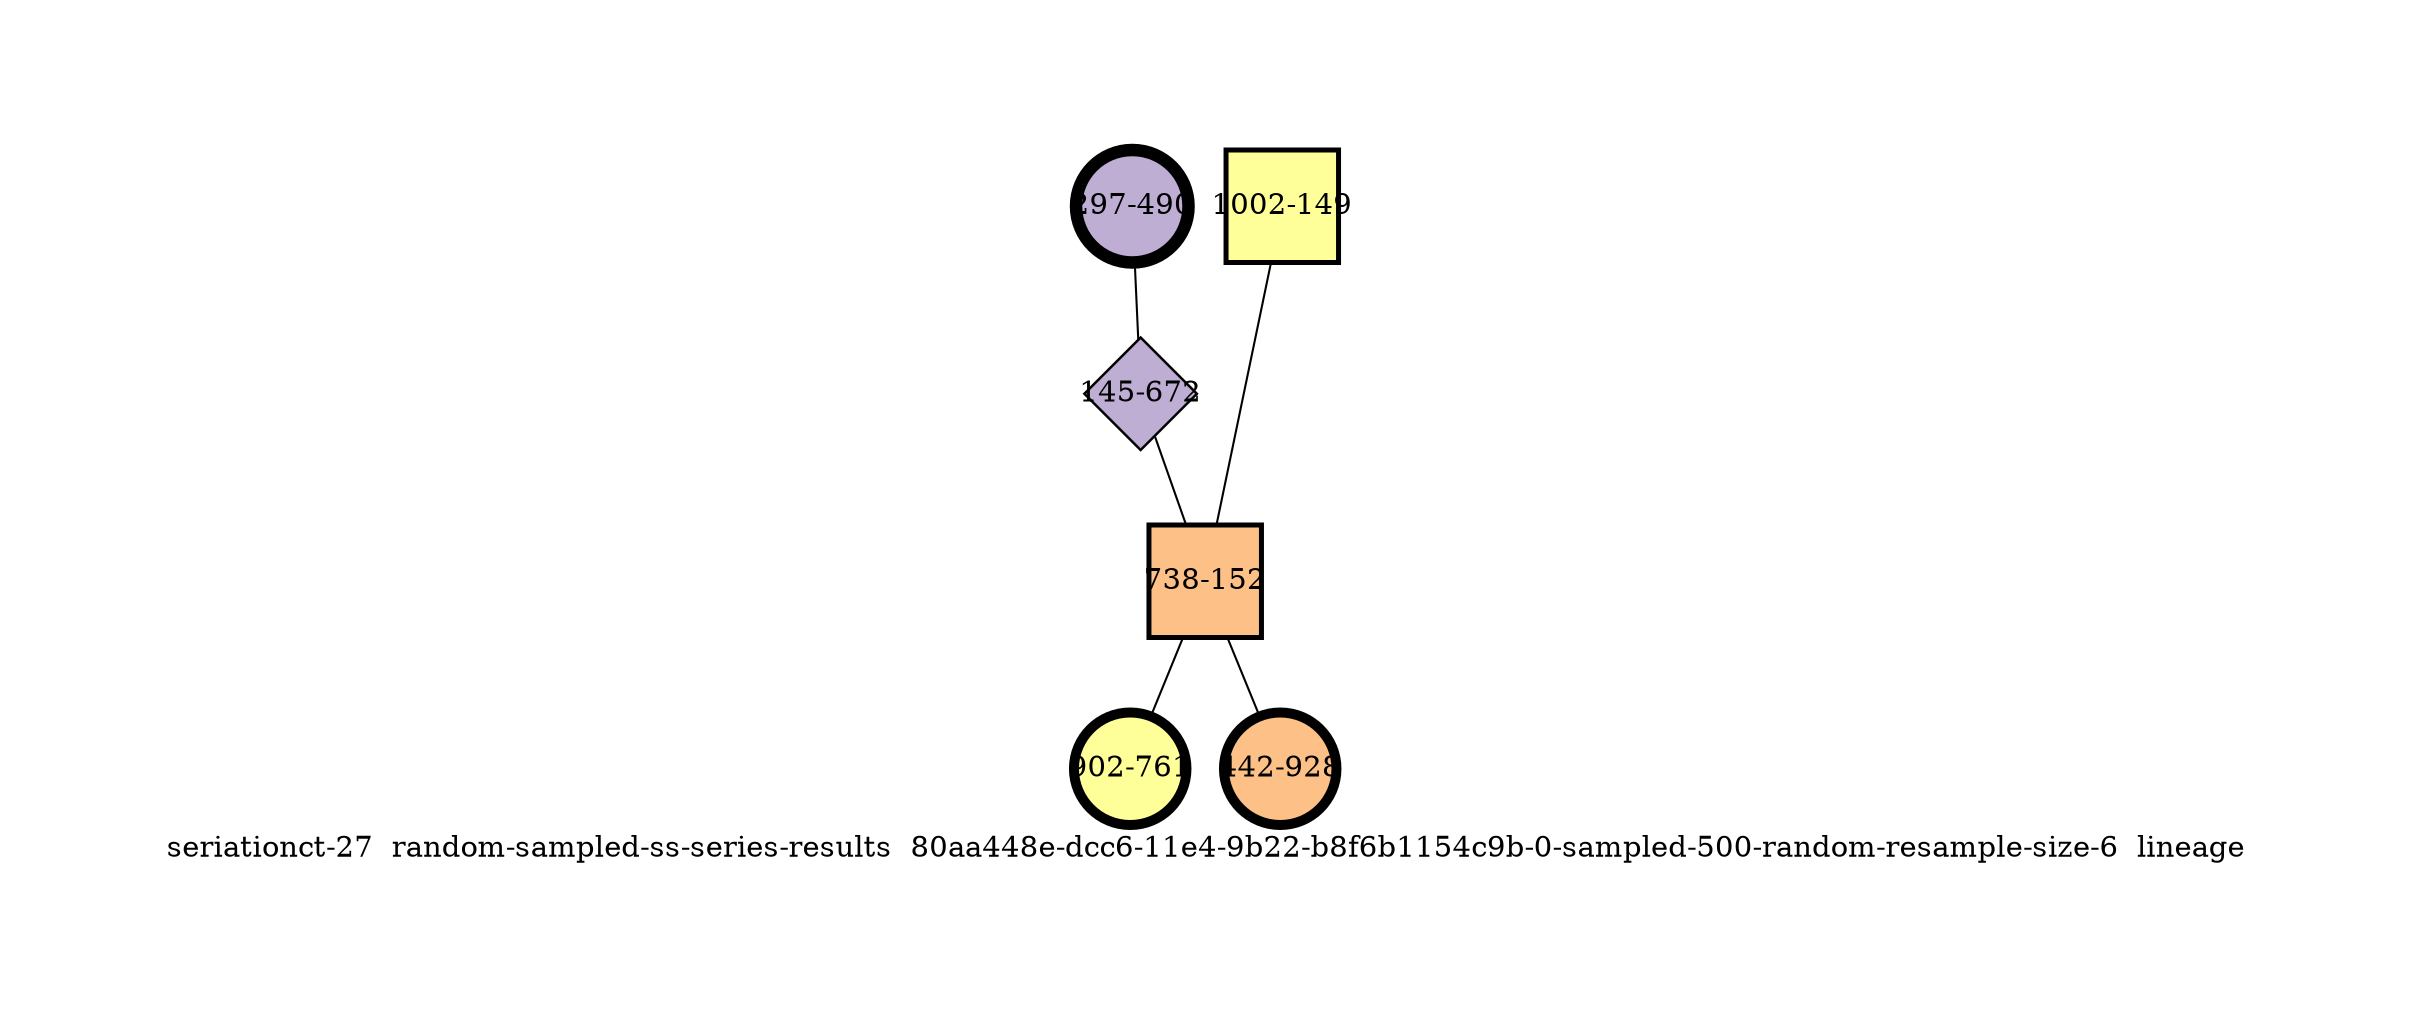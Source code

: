 strict graph "seriationct-27  random-sampled-ss-series-results  80aa448e-dcc6-11e4-9b22-b8f6b1154c9b-0-sampled-500-random-resample-size-6  lineage" {
labelloc=b;
ratio=auto;
pad="1.0";
label="seriationct-27  random-sampled-ss-series-results  80aa448e-dcc6-11e4-9b22-b8f6b1154c9b-0-sampled-500-random-resample-size-6  lineage";
node [width="0.75", style=filled, fixedsize=true, height="0.75", shape=circle, label=""];
0 [xCoordinate="490.0", appears_in_slice=5, yCoordinate="297.0", colorscheme=accent5, lineage_id=0, short_label="297-490", label="297-490", shape=circle, cluster_id=1, fillcolor=2, size="500.0", id=0, penwidth="6.0"];
1 [xCoordinate="672.0", appears_in_slice=1, yCoordinate="145.0", colorscheme=accent5, lineage_id=2, short_label="145-672", label="145-672", shape=diamond, cluster_id=1, fillcolor=2, size="500.0", id=1, penwidth="1.2"];
2 [xCoordinate="149.0", appears_in_slice=2, yCoordinate="1002.0", colorscheme=accent5, lineage_id=1, short_label="1002-149", label="1002-149", shape=square, cluster_id=3, fillcolor=4, size="500.0", id=2, penwidth="2.4"];
3 [xCoordinate="152.0", appears_in_slice=2, yCoordinate="738.0", colorscheme=accent5, lineage_id=1, short_label="738-152", label="738-152", shape=square, cluster_id=2, fillcolor=3, size="500.0", id=3, penwidth="2.4"];
4 [xCoordinate="761.0", appears_in_slice=4, yCoordinate="902.0", colorscheme=accent5, lineage_id=0, short_label="902-761", label="902-761", shape=circle, cluster_id=3, fillcolor=4, size="500.0", id=4, penwidth="4.8"];
5 [xCoordinate="928.0", appears_in_slice=4, yCoordinate="442.0", colorscheme=accent5, lineage_id=0, short_label="442-928", label="442-928", shape=circle, cluster_id=2, fillcolor=3, size="500.0", id=5, penwidth="4.8"];
0 -- 1  [inverseweight="2.00753031675", weight="0.498124482434"];
1 -- 3  [inverseweight="2.75516595774", weight="0.362954542608"];
2 -- 3  [inverseweight="18.3803655523", weight="0.0544058820349"];
3 -- 4  [inverseweight="2.50898571471", weight="0.398567434696"];
3 -- 5  [inverseweight="1.13886648086", weight="0.878066056741"];
}
